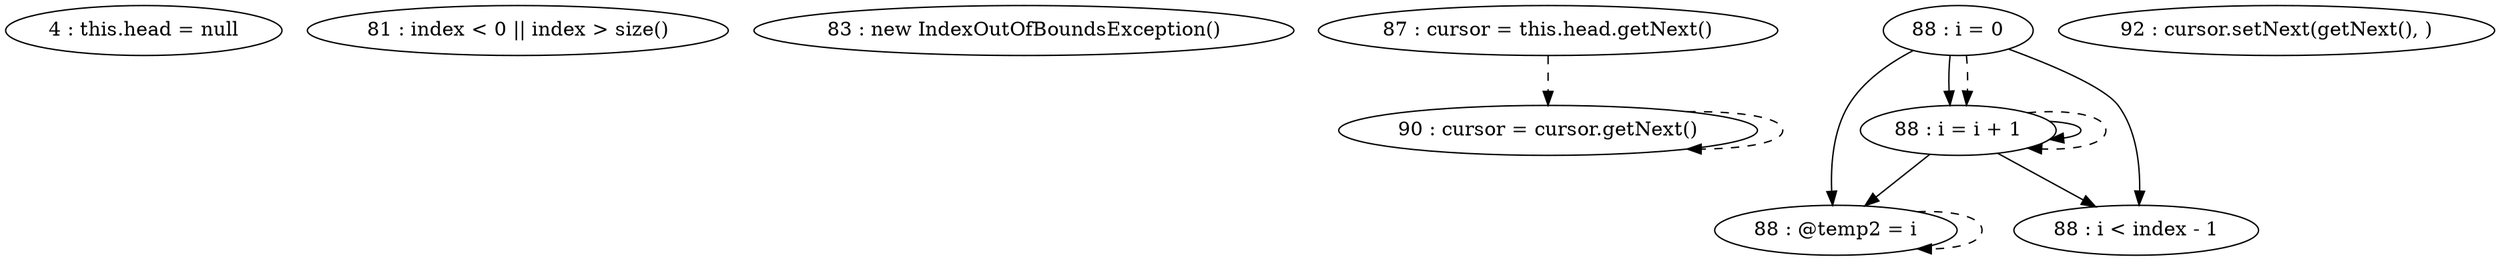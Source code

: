 digraph G {
"4 : this.head = null"
"81 : index < 0 || index > size()"
"83 : new IndexOutOfBoundsException()"
"87 : cursor = this.head.getNext()"
"87 : cursor = this.head.getNext()" -> "90 : cursor = cursor.getNext()" [style=dashed]
"88 : i = 0"
"88 : i = 0" -> "88 : i = i + 1"
"88 : i = 0" -> "88 : @temp2 = i"
"88 : i = 0" -> "88 : i < index - 1"
"88 : i = 0" -> "88 : i = i + 1" [style=dashed]
"88 : i < index - 1"
"90 : cursor = cursor.getNext()"
"90 : cursor = cursor.getNext()" -> "90 : cursor = cursor.getNext()" [style=dashed]
"88 : @temp2 = i"
"88 : @temp2 = i" -> "88 : @temp2 = i" [style=dashed]
"88 : i = i + 1"
"88 : i = i + 1" -> "88 : i = i + 1"
"88 : i = i + 1" -> "88 : @temp2 = i"
"88 : i = i + 1" -> "88 : i < index - 1"
"88 : i = i + 1" -> "88 : i = i + 1" [style=dashed]
"92 : cursor.setNext(getNext(), )"
}